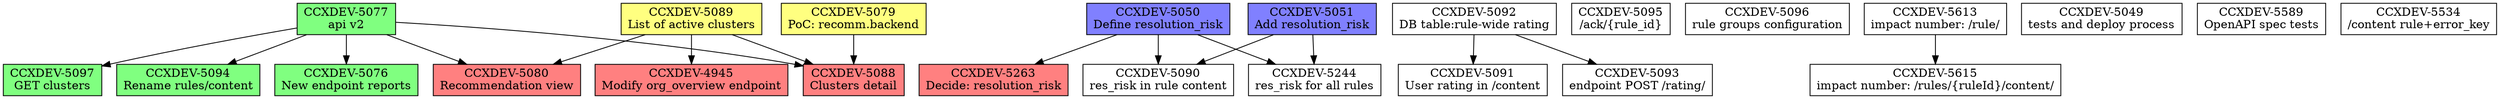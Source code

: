 digraph {
 #   rankdir = LR;

    CCXDEV_5077[shape="box",label="CCXDEV-5077\napi v2",style="filled",fillcolor="#80ff80"]
    CCXDEV_5097[shape="box",label="CCXDEV-5097\nGET clusters",style="filled",fillcolor="#80ff80"]
    CCXDEV_5094[shape="box",label="CCXDEV-5094\nRename rules/content",style="filled",fillcolor="#80ff80"]
    CCXDEV_5076[shape="box",label="CCXDEV-5076\nNew endpoint reports",style="filled",fillcolor="#80ff80"]
    CCXDEV_5079[shape="box",label="CCXDEV-5079\nPoC: recomm.backend",style="filled",fillcolor="#ffff80"]
    CCXDEV_5088[shape="box",label="CCXDEV-5088\nClusters detail",style="filled",fillcolor="#ff8080"]
    CCXDEV_5089[shape="box",label="CCXDEV-5089\nList of active clusters",style="filled",fillcolor="#ffff80"]
    CCXDEV_5080[shape="box",label="CCXDEV-5080\nRecommendation view",style="filled",fillcolor="#ff8080"]
    CCXDEV_5263[shape="box",label="CCXDEV-5263\nDecide: resolution_risk",style="filled",fillcolor="#ff8080"]
    CCXDEV_5050[shape="box",label="CCXDEV-5050\nDefine resolution_risk",style="filled",fillcolor="#8080ff"]
    CCXDEV_5051[shape="box",label="CCXDEV-5051\nAdd resolution_risk",style="filled",fillcolor="#8080ff"]
    CCXDEV_5244[shape="box",label="CCXDEV-5244\nres_risk for all rules"]
    CCXDEV_5090[shape="box",label="CCXDEV-5090\nres_risk in rule content"]
    CCXDEV_5091[shape="box",label="CCXDEV-5091\nUser rating in /content"]
    CCXDEV_5092[shape="box",label="CCXDEV-5092\nDB table:rule-wide rating"]
    CCXDEV_5093[shape="box",label="CCXDEV-5093\nendpoint POST /rating/"]
    CCXDEV_5095[shape="box",label="CCXDEV-5095\n/ack/{rule_id}"]
    CCXDEV_5096[shape="box",label="CCXDEV-5096\nrule groups configuration"]
    CCXDEV_4945[shape="box",label="CCXDEV-4945\nModify org_overview endpoint",style="filled",fillcolor="#ff8080"]
    CCXDEV_5613[shape="box",label="CCXDEV-5613\nimpact number: /rule/"]
    CCXDEV_5615[shape="box",label="CCXDEV-5615\nimpact number: /rules/{ruleId}/content/"]
    CCXDEV_5049[shape="box",label="CCXDEV-5049\ntests and deploy process"]
    CCXDEV_5587[shape="box",label="CCXDEV-5589\nOpenAPI spec tests"]
    CCXDEV_5534[shape="box",label="CCXDEV-5534\n/content rule+error_key"]

    CCXDEV_5077 -> CCXDEV_5097
    CCXDEV_5077 -> CCXDEV_5094
    CCXDEV_5077 -> CCXDEV_5076
    CCXDEV_5077 -> CCXDEV_5080
    CCXDEV_5089 -> CCXDEV_5080
    CCXDEV_5079 -> CCXDEV_5088
    CCXDEV_5089 -> CCXDEV_5088
    CCXDEV_5077 -> CCXDEV_5088
    CCXDEV_5050 -> CCXDEV_5244
    CCXDEV_5051 -> CCXDEV_5244
    CCXDEV_5050 -> CCXDEV_5090
    CCXDEV_5050 -> CCXDEV_5263
    CCXDEV_5051 -> CCXDEV_5090
    CCXDEV_5092 -> CCXDEV_5091
    CCXDEV_5092 -> CCXDEV_5093
    CCXDEV_5613 -> CCXDEV_5615
    CCXDEV_5089 -> CCXDEV_4945
}
